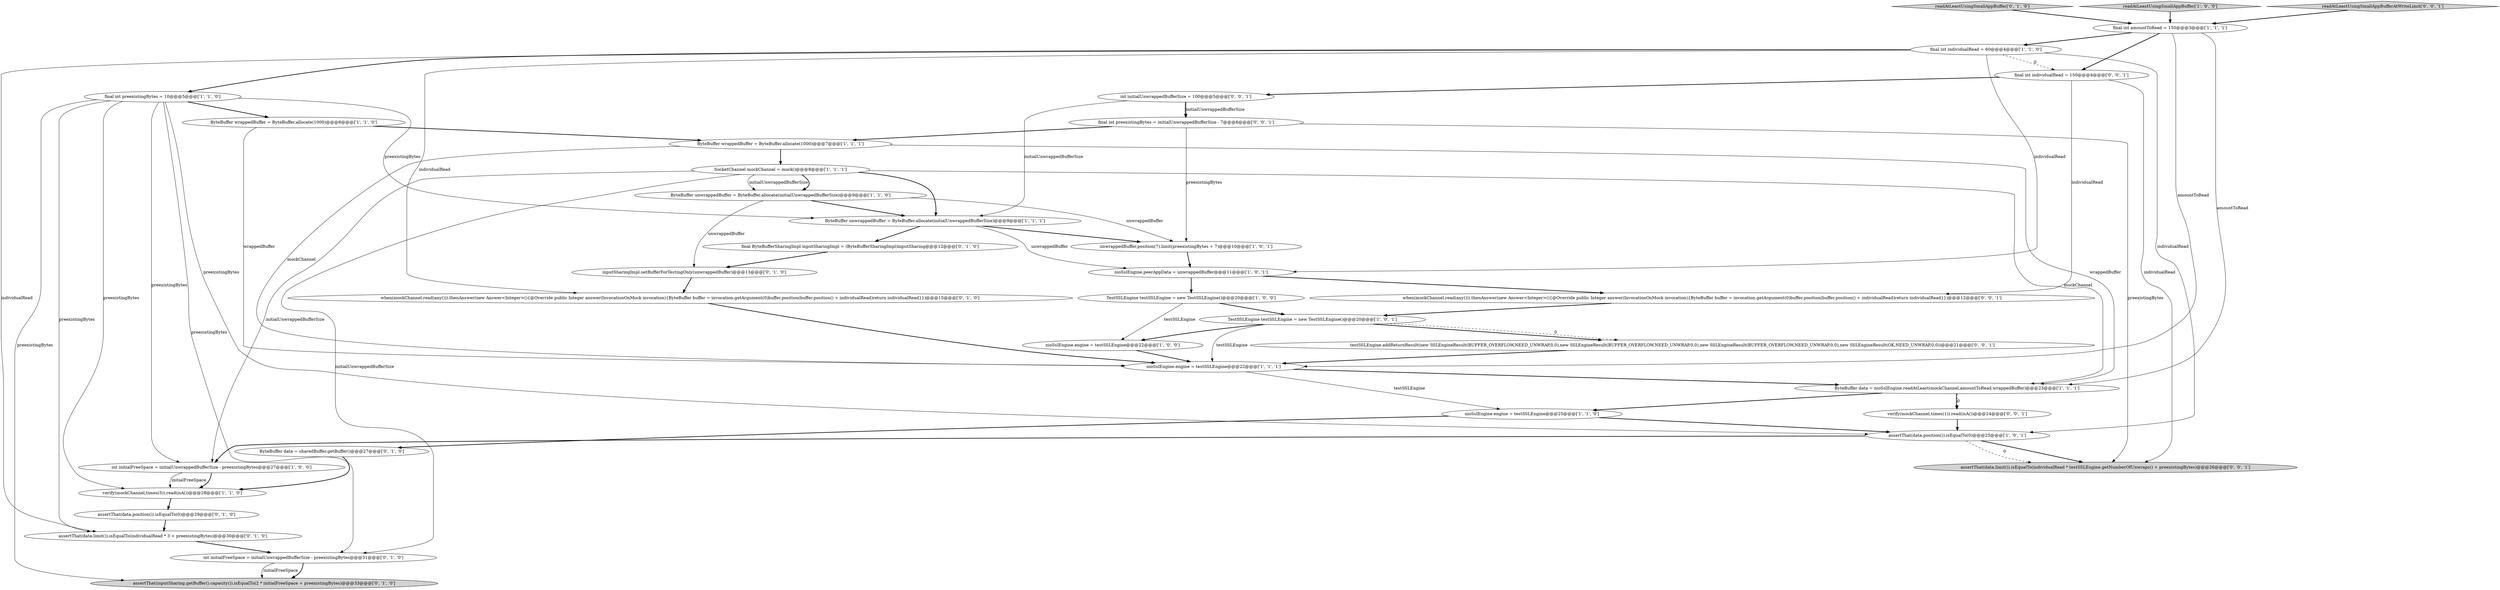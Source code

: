digraph {
23 [style = filled, label = "assertThat(data.position()).isEqualTo(0)@@@29@@@['0', '1', '0']", fillcolor = white, shape = ellipse image = "AAA0AAABBB2BBB"];
21 [style = filled, label = "inputSharingImpl.setBufferForTestingOnly(unwrappedBuffer)@@@13@@@['0', '1', '0']", fillcolor = white, shape = ellipse image = "AAA1AAABBB2BBB"];
35 [style = filled, label = "verify(mockChannel,times(1)).read(isA())@@@24@@@['0', '0', '1']", fillcolor = white, shape = ellipse image = "AAA0AAABBB3BBB"];
25 [style = filled, label = "readAtLeastUsingSmallAppBuffer['0', '1', '0']", fillcolor = lightgray, shape = diamond image = "AAA0AAABBB2BBB"];
22 [style = filled, label = "final ByteBufferSharingImpl inputSharingImpl = (ByteBufferSharingImpl)inputSharing@@@12@@@['0', '1', '0']", fillcolor = white, shape = ellipse image = "AAA1AAABBB2BBB"];
11 [style = filled, label = "final int amountToRead = 150@@@3@@@['1', '1', '1']", fillcolor = white, shape = ellipse image = "AAA0AAABBB1BBB"];
15 [style = filled, label = "nioSslEngine.engine = testSSLEngine@@@25@@@['1', '1', '0']", fillcolor = white, shape = ellipse image = "AAA0AAABBB1BBB"];
29 [style = filled, label = "testSSLEngine.addReturnResult(new SSLEngineResult(BUFFER_OVERFLOW,NEED_UNWRAP,0,0),new SSLEngineResult(BUFFER_OVERFLOW,NEED_UNWRAP,0,0),new SSLEngineResult(BUFFER_OVERFLOW,NEED_UNWRAP,0,0),new SSLEngineResult(OK,NEED_UNWRAP,0,0))@@@21@@@['0', '0', '1']", fillcolor = white, shape = ellipse image = "AAA0AAABBB3BBB"];
13 [style = filled, label = "nioSslEngine.peerAppData = unwrappedBuffer@@@11@@@['1', '0', '1']", fillcolor = white, shape = ellipse image = "AAA0AAABBB1BBB"];
1 [style = filled, label = "TestSSLEngine testSSLEngine = new TestSSLEngine()@@@20@@@['1', '0', '1']", fillcolor = white, shape = ellipse image = "AAA0AAABBB1BBB"];
8 [style = filled, label = "final int individualRead = 60@@@4@@@['1', '1', '0']", fillcolor = white, shape = ellipse image = "AAA0AAABBB1BBB"];
6 [style = filled, label = "ByteBuffer unwrappedBuffer = ByteBuffer.allocate(initialUnwrappedBufferSize)@@@9@@@['1', '1', '1']", fillcolor = white, shape = ellipse image = "AAA0AAABBB1BBB"];
17 [style = filled, label = "final int preexistingBytes = 10@@@5@@@['1', '1', '0']", fillcolor = white, shape = ellipse image = "AAA0AAABBB1BBB"];
36 [style = filled, label = "final int preexistingBytes = initialUnwrappedBufferSize - 7@@@6@@@['0', '0', '1']", fillcolor = white, shape = ellipse image = "AAA0AAABBB3BBB"];
16 [style = filled, label = "readAtLeastUsingSmallAppBuffer['1', '0', '0']", fillcolor = lightgray, shape = diamond image = "AAA0AAABBB1BBB"];
0 [style = filled, label = "ByteBuffer unwrappedBuffer = ByteBuffer.allocate(initialUnwrappedBufferSize)@@@9@@@['1', '1', '0']", fillcolor = white, shape = ellipse image = "AAA0AAABBB1BBB"];
18 [style = filled, label = "ByteBuffer wrappedBuffer = ByteBuffer.allocate(1000)@@@7@@@['1', '1', '1']", fillcolor = white, shape = ellipse image = "AAA0AAABBB1BBB"];
3 [style = filled, label = "verify(mockChannel,times(3)).read(isA())@@@28@@@['1', '1', '0']", fillcolor = white, shape = ellipse image = "AAA0AAABBB1BBB"];
12 [style = filled, label = "TestSSLEngine testSSLEngine = new TestSSLEngine()@@@20@@@['1', '0', '0']", fillcolor = white, shape = ellipse image = "AAA0AAABBB1BBB"];
19 [style = filled, label = "SocketChannel mockChannel = mock()@@@8@@@['1', '1', '1']", fillcolor = white, shape = ellipse image = "AAA0AAABBB1BBB"];
26 [style = filled, label = "assertThat(data.limit()).isEqualTo(individualRead * 3 + preexistingBytes)@@@30@@@['0', '1', '0']", fillcolor = white, shape = ellipse image = "AAA0AAABBB2BBB"];
24 [style = filled, label = "int initialFreeSpace = initialUnwrappedBufferSize - preexistingBytes@@@31@@@['0', '1', '0']", fillcolor = white, shape = ellipse image = "AAA0AAABBB2BBB"];
27 [style = filled, label = "when(mockChannel.read(any())).thenAnswer(new Answer<Integer>(){@Override public Integer answer(InvocationOnMock invocation){ByteBuffer buffer = invocation.getArgument(0)buffer.position(buffer.position() + individualRead)return individualRead}})@@@15@@@['0', '1', '0']", fillcolor = white, shape = ellipse image = "AAA0AAABBB2BBB"];
20 [style = filled, label = "assertThat(inputSharing.getBuffer().capacity()).isEqualTo(2 * initialFreeSpace + preexistingBytes)@@@33@@@['0', '1', '0']", fillcolor = lightgray, shape = ellipse image = "AAA1AAABBB2BBB"];
30 [style = filled, label = "when(mockChannel.read(any())).thenAnswer(new Answer<Integer>(){@Override public Integer answer(InvocationOnMock invocation){ByteBuffer buffer = invocation.getArgument(0)buffer.position(buffer.position() + individualRead)return individualRead}})@@@12@@@['0', '0', '1']", fillcolor = white, shape = ellipse image = "AAA0AAABBB3BBB"];
10 [style = filled, label = "ByteBuffer data = nioSslEngine.readAtLeast(mockChannel,amountToRead,wrappedBuffer)@@@23@@@['1', '1', '1']", fillcolor = white, shape = ellipse image = "AAA0AAABBB1BBB"];
4 [style = filled, label = "assertThat(data.position()).isEqualTo(0)@@@25@@@['1', '0', '1']", fillcolor = white, shape = ellipse image = "AAA0AAABBB1BBB"];
5 [style = filled, label = "nioSslEngine.engine = testSSLEngine@@@22@@@['1', '0', '0']", fillcolor = white, shape = ellipse image = "AAA0AAABBB1BBB"];
7 [style = filled, label = "ByteBuffer wrappedBuffer = ByteBuffer.allocate(1000)@@@6@@@['1', '1', '0']", fillcolor = white, shape = ellipse image = "AAA0AAABBB1BBB"];
9 [style = filled, label = "nioSslEngine.engine = testSSLEngine@@@22@@@['1', '1', '1']", fillcolor = white, shape = ellipse image = "AAA0AAABBB1BBB"];
31 [style = filled, label = "readAtLeastUsingSmallAppBufferAtWriteLimit['0', '0', '1']", fillcolor = lightgray, shape = diamond image = "AAA0AAABBB3BBB"];
34 [style = filled, label = "int initialUnwrappedBufferSize = 100@@@5@@@['0', '0', '1']", fillcolor = white, shape = ellipse image = "AAA0AAABBB3BBB"];
32 [style = filled, label = "assertThat(data.limit()).isEqualTo(individualRead * testSSLEngine.getNumberOfUnwraps() + preexistingBytes)@@@26@@@['0', '0', '1']", fillcolor = lightgray, shape = ellipse image = "AAA0AAABBB3BBB"];
14 [style = filled, label = "unwrappedBuffer.position(7).limit(preexistingBytes + 7)@@@10@@@['1', '0', '1']", fillcolor = white, shape = ellipse image = "AAA0AAABBB1BBB"];
33 [style = filled, label = "final int individualRead = 150@@@4@@@['0', '0', '1']", fillcolor = white, shape = ellipse image = "AAA0AAABBB3BBB"];
2 [style = filled, label = "int initialFreeSpace = initialUnwrappedBufferSize - preexistingBytes@@@27@@@['1', '0', '0']", fillcolor = white, shape = ellipse image = "AAA0AAABBB1BBB"];
28 [style = filled, label = "ByteBuffer data = sharedBuffer.getBuffer()@@@27@@@['0', '1', '0']", fillcolor = white, shape = ellipse image = "AAA1AAABBB2BBB"];
0->6 [style = bold, label=""];
29->9 [style = bold, label=""];
28->3 [style = bold, label=""];
26->24 [style = bold, label=""];
6->13 [style = solid, label="unwrappedBuffer"];
31->11 [style = bold, label=""];
19->6 [style = bold, label=""];
0->14 [style = solid, label="unwrappedBuffer"];
11->33 [style = bold, label=""];
13->30 [style = bold, label=""];
7->9 [style = solid, label="wrappedBuffer"];
35->4 [style = bold, label=""];
17->3 [style = solid, label="preexistingBytes"];
1->9 [style = solid, label="testSSLEngine"];
8->27 [style = solid, label="individualRead"];
10->35 [style = dashed, label="0"];
10->35 [style = bold, label=""];
24->20 [style = bold, label=""];
8->13 [style = solid, label="individualRead"];
34->6 [style = solid, label="initialUnwrappedBufferSize"];
7->18 [style = bold, label=""];
33->32 [style = solid, label="individualRead"];
4->32 [style = bold, label=""];
8->33 [style = dashed, label="0"];
15->4 [style = bold, label=""];
17->24 [style = solid, label="preexistingBytes"];
14->13 [style = bold, label=""];
1->29 [style = bold, label=""];
12->1 [style = bold, label=""];
33->34 [style = bold, label=""];
27->9 [style = bold, label=""];
34->36 [style = bold, label=""];
19->0 [style = solid, label="initialUnwrappedBufferSize"];
33->30 [style = solid, label="individualRead"];
19->0 [style = bold, label=""];
17->4 [style = solid, label="preexistingBytes"];
1->29 [style = dashed, label="0"];
5->9 [style = bold, label=""];
8->17 [style = bold, label=""];
6->22 [style = bold, label=""];
17->20 [style = solid, label="preexistingBytes"];
36->32 [style = solid, label="preexistingBytes"];
11->10 [style = solid, label="amountToRead"];
17->26 [style = solid, label="preexistingBytes"];
9->15 [style = solid, label="testSSLEngine"];
4->32 [style = dashed, label="0"];
4->2 [style = bold, label=""];
23->26 [style = bold, label=""];
2->3 [style = bold, label=""];
25->11 [style = bold, label=""];
8->26 [style = solid, label="individualRead"];
34->36 [style = solid, label="initialUnwrappedBufferSize"];
3->23 [style = bold, label=""];
15->28 [style = bold, label=""];
36->18 [style = bold, label=""];
13->12 [style = bold, label=""];
0->21 [style = solid, label="unwrappedBuffer"];
11->9 [style = solid, label="amountToRead"];
6->14 [style = bold, label=""];
8->4 [style = solid, label="individualRead"];
18->19 [style = bold, label=""];
11->8 [style = bold, label=""];
12->5 [style = solid, label="testSSLEngine"];
17->2 [style = solid, label="preexistingBytes"];
19->24 [style = solid, label="initialUnwrappedBufferSize"];
36->14 [style = solid, label="preexistingBytes"];
21->27 [style = bold, label=""];
19->10 [style = solid, label="mockChannel"];
10->15 [style = bold, label=""];
30->1 [style = bold, label=""];
22->21 [style = bold, label=""];
2->3 [style = solid, label="initialFreeSpace"];
17->7 [style = bold, label=""];
24->20 [style = solid, label="initialFreeSpace"];
17->6 [style = solid, label="preexistingBytes"];
18->10 [style = solid, label="wrappedBuffer"];
16->11 [style = bold, label=""];
19->2 [style = solid, label="initialUnwrappedBufferSize"];
9->10 [style = bold, label=""];
18->9 [style = solid, label="mockChannel"];
1->5 [style = bold, label=""];
}
